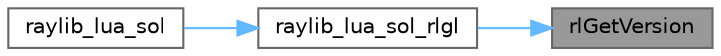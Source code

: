 digraph "rlGetVersion"
{
 // LATEX_PDF_SIZE
  bgcolor="transparent";
  edge [fontname=Helvetica,fontsize=10,labelfontname=Helvetica,labelfontsize=10];
  node [fontname=Helvetica,fontsize=10,shape=box,height=0.2,width=0.4];
  rankdir="RL";
  Node1 [id="Node000001",label="rlGetVersion",height=0.2,width=0.4,color="gray40", fillcolor="grey60", style="filled", fontcolor="black",tooltip=" "];
  Node1 -> Node2 [id="edge1_Node000001_Node000002",dir="back",color="steelblue1",style="solid",tooltip=" "];
  Node2 [id="Node000002",label="raylib_lua_sol_rlgl",height=0.2,width=0.4,color="grey40", fillcolor="white", style="filled",URL="$raylib-lua-sol-rlgl_8hpp.html#ae0197f752085d8aeb1021af77dcd71d4",tooltip=" "];
  Node2 -> Node3 [id="edge2_Node000002_Node000003",dir="back",color="steelblue1",style="solid",tooltip=" "];
  Node3 [id="Node000003",label="raylib_lua_sol",height=0.2,width=0.4,color="grey40", fillcolor="white", style="filled",URL="$raylib-lua-sol_8hpp.html#a1954034654ce07ec21e2cfb406df9c2e",tooltip=" "];
}

